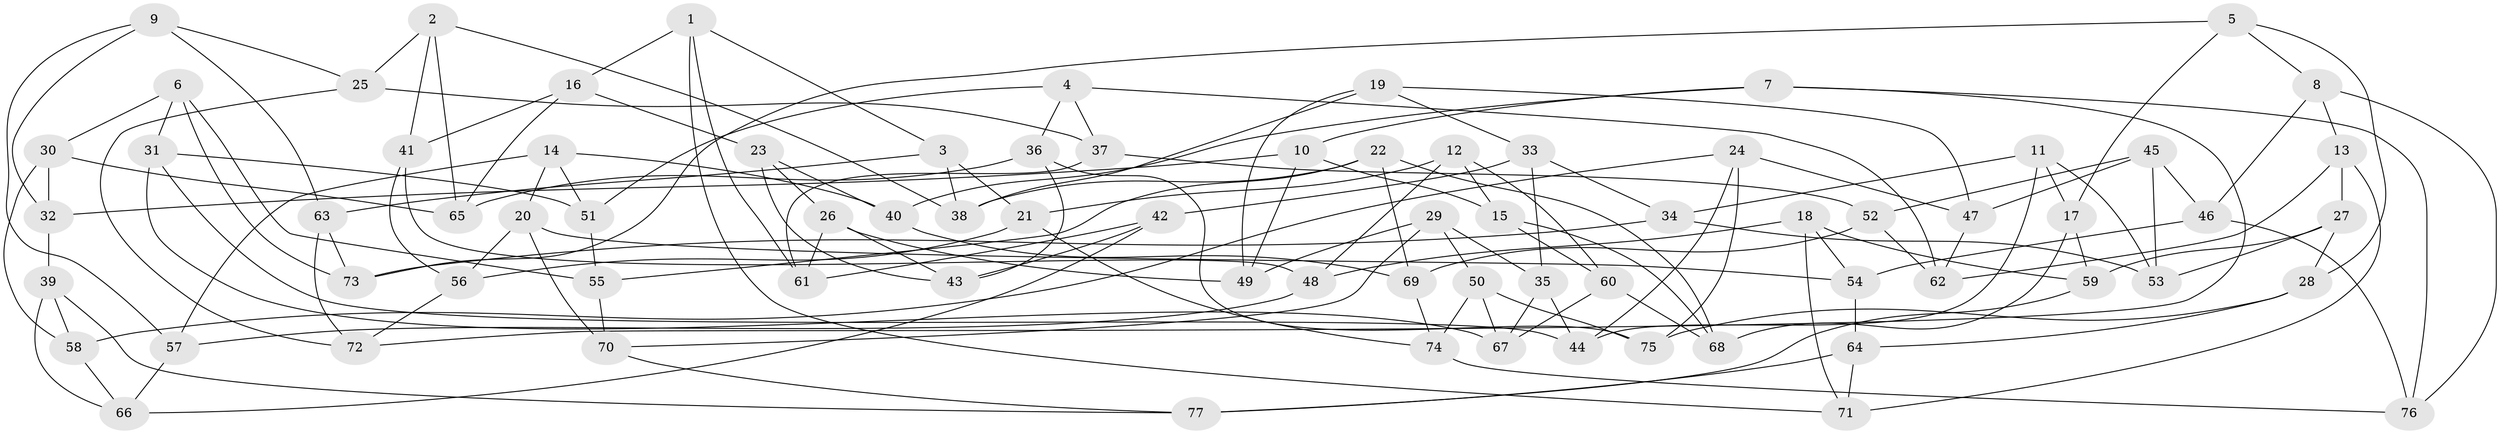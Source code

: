 // coarse degree distribution, {6: 0.6, 5: 0.1111111111111111, 4: 0.26666666666666666, 3: 0.022222222222222223}
// Generated by graph-tools (version 1.1) at 2025/52/02/27/25 19:52:33]
// undirected, 77 vertices, 154 edges
graph export_dot {
graph [start="1"]
  node [color=gray90,style=filled];
  1;
  2;
  3;
  4;
  5;
  6;
  7;
  8;
  9;
  10;
  11;
  12;
  13;
  14;
  15;
  16;
  17;
  18;
  19;
  20;
  21;
  22;
  23;
  24;
  25;
  26;
  27;
  28;
  29;
  30;
  31;
  32;
  33;
  34;
  35;
  36;
  37;
  38;
  39;
  40;
  41;
  42;
  43;
  44;
  45;
  46;
  47;
  48;
  49;
  50;
  51;
  52;
  53;
  54;
  55;
  56;
  57;
  58;
  59;
  60;
  61;
  62;
  63;
  64;
  65;
  66;
  67;
  68;
  69;
  70;
  71;
  72;
  73;
  74;
  75;
  76;
  77;
  1 -- 3;
  1 -- 16;
  1 -- 71;
  1 -- 61;
  2 -- 38;
  2 -- 65;
  2 -- 41;
  2 -- 25;
  3 -- 63;
  3 -- 38;
  3 -- 21;
  4 -- 51;
  4 -- 62;
  4 -- 37;
  4 -- 36;
  5 -- 17;
  5 -- 8;
  5 -- 28;
  5 -- 73;
  6 -- 30;
  6 -- 55;
  6 -- 73;
  6 -- 31;
  7 -- 72;
  7 -- 76;
  7 -- 40;
  7 -- 10;
  8 -- 76;
  8 -- 46;
  8 -- 13;
  9 -- 57;
  9 -- 25;
  9 -- 63;
  9 -- 32;
  10 -- 49;
  10 -- 15;
  10 -- 32;
  11 -- 44;
  11 -- 53;
  11 -- 34;
  11 -- 17;
  12 -- 60;
  12 -- 15;
  12 -- 21;
  12 -- 48;
  13 -- 62;
  13 -- 71;
  13 -- 27;
  14 -- 51;
  14 -- 40;
  14 -- 57;
  14 -- 20;
  15 -- 60;
  15 -- 68;
  16 -- 65;
  16 -- 23;
  16 -- 41;
  17 -- 59;
  17 -- 68;
  18 -- 54;
  18 -- 71;
  18 -- 48;
  18 -- 59;
  19 -- 49;
  19 -- 38;
  19 -- 33;
  19 -- 47;
  20 -- 54;
  20 -- 70;
  20 -- 56;
  21 -- 74;
  21 -- 56;
  22 -- 38;
  22 -- 55;
  22 -- 69;
  22 -- 68;
  23 -- 40;
  23 -- 26;
  23 -- 43;
  24 -- 47;
  24 -- 75;
  24 -- 58;
  24 -- 44;
  25 -- 37;
  25 -- 72;
  26 -- 61;
  26 -- 43;
  26 -- 49;
  27 -- 28;
  27 -- 59;
  27 -- 53;
  28 -- 64;
  28 -- 75;
  29 -- 35;
  29 -- 50;
  29 -- 70;
  29 -- 49;
  30 -- 65;
  30 -- 32;
  30 -- 58;
  31 -- 67;
  31 -- 44;
  31 -- 51;
  32 -- 39;
  33 -- 42;
  33 -- 35;
  33 -- 34;
  34 -- 73;
  34 -- 53;
  35 -- 44;
  35 -- 67;
  36 -- 65;
  36 -- 43;
  36 -- 75;
  37 -- 61;
  37 -- 52;
  39 -- 66;
  39 -- 77;
  39 -- 58;
  40 -- 69;
  41 -- 56;
  41 -- 48;
  42 -- 66;
  42 -- 61;
  42 -- 43;
  45 -- 52;
  45 -- 53;
  45 -- 46;
  45 -- 47;
  46 -- 54;
  46 -- 76;
  47 -- 62;
  48 -- 57;
  50 -- 75;
  50 -- 74;
  50 -- 67;
  51 -- 55;
  52 -- 69;
  52 -- 62;
  54 -- 64;
  55 -- 70;
  56 -- 72;
  57 -- 66;
  58 -- 66;
  59 -- 77;
  60 -- 68;
  60 -- 67;
  63 -- 72;
  63 -- 73;
  64 -- 71;
  64 -- 77;
  69 -- 74;
  70 -- 77;
  74 -- 76;
}
